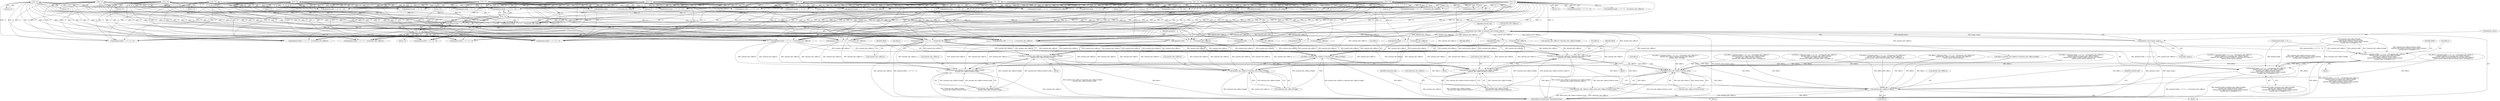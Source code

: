 digraph "0_ImageMagick_f595a1985233c399a05c0c37cc41de16a90dd025@pointer" {
"1001095" [label="(Call,(geometry.width == 0 ? 1.0 : -1.0)*annotate_info->affine.tx)"];
"1001103" [label="(Call,-1.0)"];
"1001515" [label="(Call,-1.0)"];
"1001458" [label="(Call,-1.0)"];
"1001281" [label="(Call,-1.0)"];
"1001239" [label="(Call,-1.0)"];
"1000798" [label="(Call,-1.0)"];
"1000740" [label="(Call,-1.0)"];
"1001394" [label="(Call,-1.0)"];
"1001332" [label="(Call,-1.0)"];
"1000901" [label="(Call,-1.0)"];
"1000850" [label="(Call,-1.0)"];
"1001030" [label="(Call,-1.0)"];
"1000961" [label="(Call,-1.0)"];
"1000582" [label="(Call,-1.0)"];
"1000401" [label="(Call,annotate_info->affine.tx=geometry_info.xi-image->page.x)"];
"1000407" [label="(Call,geometry_info.xi-image->page.x)"];
"1001090" [label="(Call,offset.x=(geometry.width == 0 ? 1.0 : -1.0)*annotate_info->affine.tx+\n          geometry.width+i*annotate_info->affine.ry*height-\n          annotate_info->affine.sx*metrics.width+\n          annotate_info->affine.ry*(metrics.ascent+metrics.descent-\n          (number_lines-1.0)*height)/2.0-1.0)"];
"1001775" [label="(Call,offset.x-draw_info->affine.ry*metrics.ascent)"];
"1001769" [label="(Call,undercolor_info->affine.tx=offset.x-draw_info->affine.ry*metrics.ascent)"];
"1001839" [label="(Call,annotate_info->affine.tx=offset.x)"];
"1001094" [label="(Call,(geometry.width == 0 ? 1.0 : -1.0)*annotate_info->affine.tx+\n          geometry.width+i*annotate_info->affine.ry*height-\n          annotate_info->affine.sx*metrics.width+\n          annotate_info->affine.ry*(metrics.ascent+metrics.descent-\n          (number_lines-1.0)*height)/2.0-1.0)"];
"1001569" [label="(Call,offset.x=annotate_info->affine.tx+i*annotate_info->affine.ry*height)"];
"1001573" [label="(Call,annotate_info->affine.tx+i*annotate_info->affine.ry*height)"];
"1001610" [label="(Call,offset.x=annotate_info->affine.tx+i*annotate_info->affine.ry*height-\n          annotate_info->affine.sx*metrics.width/2.0)"];
"1001614" [label="(Call,annotate_info->affine.tx+i*annotate_info->affine.ry*height-\n          annotate_info->affine.sx*metrics.width/2.0)"];
"1001675" [label="(Call,offset.x=annotate_info->affine.tx+i*annotate_info->affine.ry*height-\n          annotate_info->affine.sx*metrics.width)"];
"1001679" [label="(Call,annotate_info->affine.tx+i*annotate_info->affine.ry*height-\n          annotate_info->affine.sx*metrics.width)"];
"1001239" [label="(Call,-1.0)"];
"1000419" [label="(Identifier,annotate_info)"];
"1000490" [label="(Call,annotate_info->affine.tx+i*annotate_info->affine.ry*height)"];
"1001458" [label="(Call,-1.0)"];
"1001232" [label="(Call,(geometry.width == 0 ? -1.0 : 1.0)*annotate_info->affine.tx)"];
"1000401" [label="(Call,annotate_info->affine.tx=geometry_info.xi-image->page.x)"];
"1001094" [label="(Call,(geometry.width == 0 ? 1.0 : -1.0)*annotate_info->affine.tx+\n          geometry.width+i*annotate_info->affine.ry*height-\n          annotate_info->affine.sx*metrics.width+\n          annotate_info->affine.ry*(metrics.ascent+metrics.descent-\n          (number_lines-1.0)*height)/2.0-1.0)"];
"1000799" [label="(Literal,1.0)"];
"1001590" [label="(Identifier,offset)"];
"1001089" [label="(Block,)"];
"1001680" [label="(Call,annotate_info->affine.tx)"];
"1000532" [label="(Call,(geometry.width == 0 ? -1.0 : 1.0)*annotate_info->affine.tx)"];
"1001507" [label="(Call,(geometry.height == 0 ? 1.0 : -1.0)*annotate_info->affine.ty)"];
"1001162" [label="(Call,(geometry.height == 0 ? -1.0 : 1.0)*annotate_info->affine.ty)"];
"1001615" [label="(Call,annotate_info->affine.tx)"];
"1001451" [label="(Call,geometry.width == 0 ? 1.0 : -1.0)"];
"1000727" [label="(Call,offset.x=(geometry.width == 0 ? 1.0 : -1.0)*annotate_info->affine.tx+\n          geometry.width+i*annotate_info->affine.ry*height-\n          annotate_info->affine.sx*metrics.width+annotate_info->affine.ry*\n          (metrics.ascent+metrics.descent)-1.0)"];
"1000844" [label="(Call,geometry.width == 0 ? -1.0 : 1.0)"];
"1001569" [label="(Call,offset.x=annotate_info->affine.tx+i*annotate_info->affine.ry*height)"];
"1001770" [label="(Call,undercolor_info->affine.tx)"];
"1000901" [label="(Call,-1.0)"];
"1001570" [label="(Call,offset.x)"];
"1001274" [label="(Call,geometry.height == 0 ? 1.0 : -1.0)"];
"1000949" [label="(Call,offset.x=(geometry.width == 0 ? -1.0 : 1.0)*annotate_info->affine.tx+\n          geometry.width/2.0+i*annotate_info->affine.ry*height-\n          annotate_info->affine.sx*metrics.width/2.0+annotate_info->affine.ry*\n          (metrics.ascent+metrics.descent-(number_lines-1.0)*height)/2.0)"];
"1000486" [label="(Call,offset.x=annotate_info->affine.tx+i*annotate_info->affine.ry*height)"];
"1001610" [label="(Call,offset.x=annotate_info->affine.tx+i*annotate_info->affine.ry*height-\n          annotate_info->affine.sx*metrics.width/2.0)"];
"1000527" [label="(Call,offset.x=(geometry.width == 0 ? -1.0 : 1.0)*annotate_info->affine.tx+i*\n          annotate_info->affine.ry*height+annotate_info->affine.ry*\n          (metrics.ascent+metrics.descent))"];
"1001023" [label="(Call,(geometry.height == 0 ? -1.0 : 1.0)*annotate_info->affine.ty)"];
"1001675" [label="(Call,offset.x=annotate_info->affine.tx+i*annotate_info->affine.ry*height-\n          annotate_info->affine.sx*metrics.width)"];
"1001679" [label="(Call,annotate_info->affine.tx+i*annotate_info->affine.ry*height-\n          annotate_info->affine.sx*metrics.width)"];
"1001744" [label="(Block,)"];
"1000733" [label="(Call,geometry.width == 0 ? 1.0 : -1.0)"];
"1001515" [label="(Call,-1.0)"];
"1001450" [label="(Call,(geometry.width == 0 ? 1.0 : -1.0)*annotate_info->affine.tx)"];
"1000791" [label="(Call,(geometry.height == 0 ? -1.0 : 1.0)*annotate_info->affine.ty)"];
"1001840" [label="(Call,annotate_info->affine.tx)"];
"1001568" [label="(Block,)"];
"1000955" [label="(Call,geometry.width == 0 ? -1.0 : 1.0)"];
"1000678" [label="(Call,(geometry.height == 0 ? -1.0 : 1.0)*annotate_info->affine.ty)"];
"1001839" [label="(Call,annotate_info->affine.tx=offset.x)"];
"1000838" [label="(Call,offset.x=(geometry.width == 0 ? -1.0 : 1.0)*annotate_info->affine.tx+i*\n          annotate_info->affine.ry*height+annotate_info->affine.ry*\n          (metrics.ascent+metrics.descent-(number_lines-1.0)*height)/2.0)"];
"1001394" [label="(Call,-1.0)"];
"1001096" [label="(Call,geometry.width == 0 ? 1.0 : -1.0)"];
"1001769" [label="(Call,undercolor_info->affine.tx=offset.x-draw_info->affine.ry*metrics.ascent)"];
"1001024" [label="(Call,geometry.height == 0 ? -1.0 : 1.0)"];
"1001775" [label="(Call,offset.x-draw_info->affine.ry*metrics.ascent)"];
"1000408" [label="(Call,geometry_info.xi)"];
"1001620" [label="(Call,i*annotate_info->affine.ry*height-\n          annotate_info->affine.sx*metrics.width/2.0)"];
"1001031" [label="(Literal,1.0)"];
"1001090" [label="(Call,offset.x=(geometry.width == 0 ? 1.0 : -1.0)*annotate_info->affine.tx+\n          geometry.width+i*annotate_info->affine.ry*height-\n          annotate_info->affine.sx*metrics.width+\n          annotate_info->affine.ry*(metrics.ascent+metrics.descent-\n          (number_lines-1.0)*height)/2.0-1.0)"];
"1001573" [label="(Call,annotate_info->affine.tx+i*annotate_info->affine.ry*height)"];
"1000902" [label="(Literal,1.0)"];
"1001706" [label="(Identifier,offset)"];
"1000402" [label="(Call,annotate_info->affine.tx)"];
"1002025" [label="(MethodReturn,MagickExport MagickBooleanType)"];
"1001163" [label="(Call,geometry.height == 0 ? -1.0 : 1.0)"];
"1001674" [label="(Block,)"];
"1001097" [label="(Call,geometry.width == 0)"];
"1001320" [label="(Call,offset.x=(geometry.width == 0 ? -1.0 : 1.0)*annotate_info->affine.tx+\n          geometry.width/2.0+i*annotate_info->affine.ry*height-\n          annotate_info->affine.sx*metrics.width/2.0-\n          annotate_info->affine.ry*(number_lines-1.0)*height/2.0)"];
"1001114" [label="(Call,i*annotate_info->affine.ry*height-\n          annotate_info->affine.sx*metrics.width+\n          annotate_info->affine.ry*(metrics.ascent+metrics.descent-\n          (number_lines-1.0)*height)/2.0-1.0)"];
"1001611" [label="(Call,offset.x)"];
"1001387" [label="(Call,geometry.height == 0 ? 1.0 : -1.0)"];
"1001643" [label="(Identifier,offset)"];
"1001326" [label="(Call,geometry.width == 0 ? -1.0 : 1.0)"];
"1001103" [label="(Call,-1.0)"];
"1001459" [label="(Literal,1.0)"];
"1001676" [label="(Call,offset.x)"];
"1001333" [label="(Literal,1.0)"];
"1001325" [label="(Call,(geometry.width == 0 ? -1.0 : 1.0)*annotate_info->affine.tx)"];
"1000740" [label="(Call,-1.0)"];
"1001091" [label="(Call,offset.x)"];
"1001332" [label="(Call,-1.0)"];
"1001104" [label="(Literal,1.0)"];
"1000850" [label="(Call,-1.0)"];
"1000741" [label="(Literal,1.0)"];
"1001282" [label="(Literal,1.0)"];
"1000894" [label="(Call,(geometry.height == 0 ? -1.0 : 1.0)*annotate_info->affine.ty)"];
"1000617" [label="(Call,(geometry.width == 0 ? -1.0 : 1.0)*annotate_info->affine.tx)"];
"1000533" [label="(Call,geometry.width == 0 ? -1.0 : 1.0)"];
"1001779" [label="(Call,draw_info->affine.ry*metrics.ascent)"];
"1000583" [label="(Literal,1.0)"];
"1000895" [label="(Call,geometry.height == 0 ? -1.0 : 1.0)"];
"1000792" [label="(Call,geometry.height == 0 ? -1.0 : 1.0)"];
"1000798" [label="(Call,-1.0)"];
"1000612" [label="(Call,offset.x=(geometry.width == 0 ? -1.0 : 1.0)*annotate_info->affine.tx+\n          geometry.width/2.0+i*annotate_info->affine.ry*height-\n          annotate_info->affine.sx*metrics.width/2.0+annotate_info->affine.ry*\n          (metrics.ascent+metrics.descent))"];
"1001281" [label="(Call,-1.0)"];
"1001685" [label="(Call,i*annotate_info->affine.ry*height-\n          annotate_info->affine.sx*metrics.width)"];
"1001845" [label="(Call,offset.x)"];
"1001508" [label="(Call,geometry.height == 0 ? 1.0 : -1.0)"];
"1001273" [label="(Call,(geometry.height == 0 ? 1.0 : -1.0)*annotate_info->affine.ty)"];
"1001112" [label="(Identifier,geometry)"];
"1001574" [label="(Call,annotate_info->affine.tx)"];
"1001395" [label="(Literal,1.0)"];
"1001791" [label="(Identifier,undercolor_info)"];
"1000618" [label="(Call,geometry.width == 0 ? -1.0 : 1.0)"];
"1001776" [label="(Call,offset.x)"];
"1000732" [label="(Call,(geometry.width == 0 ? 1.0 : -1.0)*annotate_info->affine.tx)"];
"1001516" [label="(Literal,1.0)"];
"1001386" [label="(Call,(geometry.height == 0 ? 1.0 : -1.0)*annotate_info->affine.ty)"];
"1000961" [label="(Call,-1.0)"];
"1001851" [label="(Identifier,annotate_info)"];
"1001159" [label="(Identifier,offset)"];
"1000392" [label="(Block,)"];
"1000576" [label="(Call,geometry.height == 0 ? -1.0 : 1.0)"];
"1000851" [label="(Literal,1.0)"];
"1001445" [label="(Call,offset.x=(geometry.width == 0 ? 1.0 : -1.0)*annotate_info->affine.tx+\n          geometry.width+i*annotate_info->affine.ry*height-\n          annotate_info->affine.sx*metrics.width-\n          annotate_info->affine.ry*(number_lines-1.0)*height-1.0)"];
"1001110" [label="(Call,geometry.width+i*annotate_info->affine.ry*height-\n          annotate_info->affine.sx*metrics.width+\n          annotate_info->affine.ry*(metrics.ascent+metrics.descent-\n          (number_lines-1.0)*height)/2.0-1.0)"];
"1001614" [label="(Call,annotate_info->affine.tx+i*annotate_info->affine.ry*height-\n          annotate_info->affine.sx*metrics.width/2.0)"];
"1001233" [label="(Call,geometry.width == 0 ? -1.0 : 1.0)"];
"1000962" [label="(Literal,1.0)"];
"1000575" [label="(Call,(geometry.height == 0 ? -1.0 : 1.0)*annotate_info->affine.ty)"];
"1000407" [label="(Call,geometry_info.xi-image->page.x)"];
"1001105" [label="(Call,annotate_info->affine.tx)"];
"1001227" [label="(Call,offset.x=(geometry.width == 0 ? -1.0 : 1.0)*annotate_info->affine.tx+i*\n          annotate_info->affine.ry*height-annotate_info->affine.ry*\n          (number_lines-1.0)*height)"];
"1001579" [label="(Call,i*annotate_info->affine.ry*height)"];
"1000843" [label="(Call,(geometry.width == 0 ? -1.0 : 1.0)*annotate_info->affine.tx)"];
"1001030" [label="(Call,-1.0)"];
"1001095" [label="(Call,(geometry.width == 0 ? 1.0 : -1.0)*annotate_info->affine.tx)"];
"1001609" [label="(Block,)"];
"1001240" [label="(Literal,1.0)"];
"1000679" [label="(Call,geometry.height == 0 ? -1.0 : 1.0)"];
"1000954" [label="(Call,(geometry.width == 0 ? -1.0 : 1.0)*annotate_info->affine.tx)"];
"1000582" [label="(Call,-1.0)"];
"1000411" [label="(Call,image->page.x)"];
"1001095" -> "1001094"  [label="AST: "];
"1001095" -> "1001105"  [label="CFG: "];
"1001096" -> "1001095"  [label="AST: "];
"1001105" -> "1001095"  [label="AST: "];
"1001112" -> "1001095"  [label="CFG: "];
"1001095" -> "1002025"  [label="DDG: annotate_info->affine.tx"];
"1001095" -> "1002025"  [label="DDG: geometry.width == 0 ? 1.0 : -1.0"];
"1001095" -> "1001090"  [label="DDG: geometry.width == 0 ? 1.0 : -1.0"];
"1001095" -> "1001090"  [label="DDG: annotate_info->affine.tx"];
"1001095" -> "1001094"  [label="DDG: geometry.width == 0 ? 1.0 : -1.0"];
"1001095" -> "1001094"  [label="DDG: annotate_info->affine.tx"];
"1001103" -> "1001095"  [label="DDG: 1.0"];
"1001515" -> "1001095"  [label="DDG: 1.0"];
"1001458" -> "1001095"  [label="DDG: 1.0"];
"1001281" -> "1001095"  [label="DDG: 1.0"];
"1001239" -> "1001095"  [label="DDG: 1.0"];
"1000798" -> "1001095"  [label="DDG: 1.0"];
"1000740" -> "1001095"  [label="DDG: 1.0"];
"1001394" -> "1001095"  [label="DDG: 1.0"];
"1001332" -> "1001095"  [label="DDG: 1.0"];
"1000901" -> "1001095"  [label="DDG: 1.0"];
"1000850" -> "1001095"  [label="DDG: 1.0"];
"1001030" -> "1001095"  [label="DDG: 1.0"];
"1000961" -> "1001095"  [label="DDG: 1.0"];
"1000582" -> "1001095"  [label="DDG: 1.0"];
"1000401" -> "1001095"  [label="DDG: annotate_info->affine.tx"];
"1001095" -> "1001569"  [label="DDG: annotate_info->affine.tx"];
"1001095" -> "1001573"  [label="DDG: annotate_info->affine.tx"];
"1001095" -> "1001610"  [label="DDG: annotate_info->affine.tx"];
"1001095" -> "1001614"  [label="DDG: annotate_info->affine.tx"];
"1001095" -> "1001675"  [label="DDG: annotate_info->affine.tx"];
"1001095" -> "1001679"  [label="DDG: annotate_info->affine.tx"];
"1001103" -> "1001096"  [label="AST: "];
"1001103" -> "1001104"  [label="CFG: "];
"1001104" -> "1001103"  [label="AST: "];
"1001096" -> "1001103"  [label="CFG: "];
"1001103" -> "1000532"  [label="DDG: 1.0"];
"1001103" -> "1000533"  [label="DDG: 1.0"];
"1001103" -> "1000617"  [label="DDG: 1.0"];
"1001103" -> "1000618"  [label="DDG: 1.0"];
"1001103" -> "1000678"  [label="DDG: 1.0"];
"1001103" -> "1000679"  [label="DDG: 1.0"];
"1001103" -> "1001096"  [label="DDG: 1.0"];
"1001103" -> "1001162"  [label="DDG: 1.0"];
"1001103" -> "1001163"  [label="DDG: 1.0"];
"1001515" -> "1001508"  [label="AST: "];
"1001515" -> "1001516"  [label="CFG: "];
"1001516" -> "1001515"  [label="AST: "];
"1001508" -> "1001515"  [label="CFG: "];
"1001515" -> "1000532"  [label="DDG: 1.0"];
"1001515" -> "1000533"  [label="DDG: 1.0"];
"1001515" -> "1000617"  [label="DDG: 1.0"];
"1001515" -> "1000618"  [label="DDG: 1.0"];
"1001515" -> "1000678"  [label="DDG: 1.0"];
"1001515" -> "1000679"  [label="DDG: 1.0"];
"1001515" -> "1001096"  [label="DDG: 1.0"];
"1001515" -> "1001162"  [label="DDG: 1.0"];
"1001515" -> "1001163"  [label="DDG: 1.0"];
"1001515" -> "1001507"  [label="DDG: 1.0"];
"1001515" -> "1001508"  [label="DDG: 1.0"];
"1001458" -> "1001451"  [label="AST: "];
"1001458" -> "1001459"  [label="CFG: "];
"1001459" -> "1001458"  [label="AST: "];
"1001451" -> "1001458"  [label="CFG: "];
"1001458" -> "1000532"  [label="DDG: 1.0"];
"1001458" -> "1000533"  [label="DDG: 1.0"];
"1001458" -> "1000617"  [label="DDG: 1.0"];
"1001458" -> "1000618"  [label="DDG: 1.0"];
"1001458" -> "1000678"  [label="DDG: 1.0"];
"1001458" -> "1000679"  [label="DDG: 1.0"];
"1001458" -> "1001096"  [label="DDG: 1.0"];
"1001458" -> "1001162"  [label="DDG: 1.0"];
"1001458" -> "1001163"  [label="DDG: 1.0"];
"1001458" -> "1001450"  [label="DDG: 1.0"];
"1001458" -> "1001451"  [label="DDG: 1.0"];
"1001458" -> "1001507"  [label="DDG: 1.0"];
"1001458" -> "1001508"  [label="DDG: 1.0"];
"1001281" -> "1001274"  [label="AST: "];
"1001281" -> "1001282"  [label="CFG: "];
"1001282" -> "1001281"  [label="AST: "];
"1001274" -> "1001281"  [label="CFG: "];
"1001281" -> "1000532"  [label="DDG: 1.0"];
"1001281" -> "1000533"  [label="DDG: 1.0"];
"1001281" -> "1000617"  [label="DDG: 1.0"];
"1001281" -> "1000618"  [label="DDG: 1.0"];
"1001281" -> "1000678"  [label="DDG: 1.0"];
"1001281" -> "1000679"  [label="DDG: 1.0"];
"1001281" -> "1001096"  [label="DDG: 1.0"];
"1001281" -> "1001162"  [label="DDG: 1.0"];
"1001281" -> "1001163"  [label="DDG: 1.0"];
"1001281" -> "1001273"  [label="DDG: 1.0"];
"1001281" -> "1001274"  [label="DDG: 1.0"];
"1001281" -> "1001450"  [label="DDG: 1.0"];
"1001281" -> "1001451"  [label="DDG: 1.0"];
"1001281" -> "1001507"  [label="DDG: 1.0"];
"1001281" -> "1001508"  [label="DDG: 1.0"];
"1001239" -> "1001233"  [label="AST: "];
"1001239" -> "1001240"  [label="CFG: "];
"1001240" -> "1001239"  [label="AST: "];
"1001233" -> "1001239"  [label="CFG: "];
"1001239" -> "1000532"  [label="DDG: 1.0"];
"1001239" -> "1000533"  [label="DDG: 1.0"];
"1001239" -> "1000617"  [label="DDG: 1.0"];
"1001239" -> "1000618"  [label="DDG: 1.0"];
"1001239" -> "1000678"  [label="DDG: 1.0"];
"1001239" -> "1000679"  [label="DDG: 1.0"];
"1001239" -> "1001096"  [label="DDG: 1.0"];
"1001239" -> "1001162"  [label="DDG: 1.0"];
"1001239" -> "1001163"  [label="DDG: 1.0"];
"1001239" -> "1001232"  [label="DDG: 1.0"];
"1001239" -> "1001233"  [label="DDG: 1.0"];
"1001239" -> "1001273"  [label="DDG: 1.0"];
"1001239" -> "1001274"  [label="DDG: 1.0"];
"1001239" -> "1001450"  [label="DDG: 1.0"];
"1001239" -> "1001451"  [label="DDG: 1.0"];
"1001239" -> "1001507"  [label="DDG: 1.0"];
"1001239" -> "1001508"  [label="DDG: 1.0"];
"1000798" -> "1000792"  [label="AST: "];
"1000798" -> "1000799"  [label="CFG: "];
"1000799" -> "1000798"  [label="AST: "];
"1000792" -> "1000798"  [label="CFG: "];
"1000798" -> "1000532"  [label="DDG: 1.0"];
"1000798" -> "1000533"  [label="DDG: 1.0"];
"1000798" -> "1000617"  [label="DDG: 1.0"];
"1000798" -> "1000618"  [label="DDG: 1.0"];
"1000798" -> "1000678"  [label="DDG: 1.0"];
"1000798" -> "1000679"  [label="DDG: 1.0"];
"1000798" -> "1000791"  [label="DDG: 1.0"];
"1000798" -> "1000792"  [label="DDG: 1.0"];
"1000798" -> "1001096"  [label="DDG: 1.0"];
"1000798" -> "1001162"  [label="DDG: 1.0"];
"1000798" -> "1001163"  [label="DDG: 1.0"];
"1000798" -> "1001232"  [label="DDG: 1.0"];
"1000798" -> "1001233"  [label="DDG: 1.0"];
"1000798" -> "1001273"  [label="DDG: 1.0"];
"1000798" -> "1001274"  [label="DDG: 1.0"];
"1000798" -> "1001450"  [label="DDG: 1.0"];
"1000798" -> "1001451"  [label="DDG: 1.0"];
"1000798" -> "1001507"  [label="DDG: 1.0"];
"1000798" -> "1001508"  [label="DDG: 1.0"];
"1000740" -> "1000733"  [label="AST: "];
"1000740" -> "1000741"  [label="CFG: "];
"1000741" -> "1000740"  [label="AST: "];
"1000733" -> "1000740"  [label="CFG: "];
"1000740" -> "1000532"  [label="DDG: 1.0"];
"1000740" -> "1000533"  [label="DDG: 1.0"];
"1000740" -> "1000617"  [label="DDG: 1.0"];
"1000740" -> "1000618"  [label="DDG: 1.0"];
"1000740" -> "1000678"  [label="DDG: 1.0"];
"1000740" -> "1000679"  [label="DDG: 1.0"];
"1000740" -> "1000732"  [label="DDG: 1.0"];
"1000740" -> "1000733"  [label="DDG: 1.0"];
"1000740" -> "1000791"  [label="DDG: 1.0"];
"1000740" -> "1000792"  [label="DDG: 1.0"];
"1000740" -> "1001096"  [label="DDG: 1.0"];
"1000740" -> "1001162"  [label="DDG: 1.0"];
"1000740" -> "1001163"  [label="DDG: 1.0"];
"1000740" -> "1001232"  [label="DDG: 1.0"];
"1000740" -> "1001233"  [label="DDG: 1.0"];
"1000740" -> "1001273"  [label="DDG: 1.0"];
"1000740" -> "1001274"  [label="DDG: 1.0"];
"1000740" -> "1001450"  [label="DDG: 1.0"];
"1000740" -> "1001451"  [label="DDG: 1.0"];
"1000740" -> "1001507"  [label="DDG: 1.0"];
"1000740" -> "1001508"  [label="DDG: 1.0"];
"1001394" -> "1001387"  [label="AST: "];
"1001394" -> "1001395"  [label="CFG: "];
"1001395" -> "1001394"  [label="AST: "];
"1001387" -> "1001394"  [label="CFG: "];
"1001394" -> "1000532"  [label="DDG: 1.0"];
"1001394" -> "1000533"  [label="DDG: 1.0"];
"1001394" -> "1000617"  [label="DDG: 1.0"];
"1001394" -> "1000618"  [label="DDG: 1.0"];
"1001394" -> "1000678"  [label="DDG: 1.0"];
"1001394" -> "1000679"  [label="DDG: 1.0"];
"1001394" -> "1000732"  [label="DDG: 1.0"];
"1001394" -> "1000733"  [label="DDG: 1.0"];
"1001394" -> "1000791"  [label="DDG: 1.0"];
"1001394" -> "1000792"  [label="DDG: 1.0"];
"1001394" -> "1001096"  [label="DDG: 1.0"];
"1001394" -> "1001162"  [label="DDG: 1.0"];
"1001394" -> "1001163"  [label="DDG: 1.0"];
"1001394" -> "1001232"  [label="DDG: 1.0"];
"1001394" -> "1001233"  [label="DDG: 1.0"];
"1001394" -> "1001273"  [label="DDG: 1.0"];
"1001394" -> "1001274"  [label="DDG: 1.0"];
"1001394" -> "1001386"  [label="DDG: 1.0"];
"1001394" -> "1001387"  [label="DDG: 1.0"];
"1001394" -> "1001450"  [label="DDG: 1.0"];
"1001394" -> "1001451"  [label="DDG: 1.0"];
"1001394" -> "1001507"  [label="DDG: 1.0"];
"1001394" -> "1001508"  [label="DDG: 1.0"];
"1001332" -> "1001326"  [label="AST: "];
"1001332" -> "1001333"  [label="CFG: "];
"1001333" -> "1001332"  [label="AST: "];
"1001326" -> "1001332"  [label="CFG: "];
"1001332" -> "1000532"  [label="DDG: 1.0"];
"1001332" -> "1000533"  [label="DDG: 1.0"];
"1001332" -> "1000617"  [label="DDG: 1.0"];
"1001332" -> "1000618"  [label="DDG: 1.0"];
"1001332" -> "1000678"  [label="DDG: 1.0"];
"1001332" -> "1000679"  [label="DDG: 1.0"];
"1001332" -> "1000732"  [label="DDG: 1.0"];
"1001332" -> "1000733"  [label="DDG: 1.0"];
"1001332" -> "1000791"  [label="DDG: 1.0"];
"1001332" -> "1000792"  [label="DDG: 1.0"];
"1001332" -> "1001096"  [label="DDG: 1.0"];
"1001332" -> "1001162"  [label="DDG: 1.0"];
"1001332" -> "1001163"  [label="DDG: 1.0"];
"1001332" -> "1001232"  [label="DDG: 1.0"];
"1001332" -> "1001233"  [label="DDG: 1.0"];
"1001332" -> "1001273"  [label="DDG: 1.0"];
"1001332" -> "1001274"  [label="DDG: 1.0"];
"1001332" -> "1001325"  [label="DDG: 1.0"];
"1001332" -> "1001326"  [label="DDG: 1.0"];
"1001332" -> "1001386"  [label="DDG: 1.0"];
"1001332" -> "1001387"  [label="DDG: 1.0"];
"1001332" -> "1001450"  [label="DDG: 1.0"];
"1001332" -> "1001451"  [label="DDG: 1.0"];
"1001332" -> "1001507"  [label="DDG: 1.0"];
"1001332" -> "1001508"  [label="DDG: 1.0"];
"1000901" -> "1000895"  [label="AST: "];
"1000901" -> "1000902"  [label="CFG: "];
"1000902" -> "1000901"  [label="AST: "];
"1000895" -> "1000901"  [label="CFG: "];
"1000901" -> "1000532"  [label="DDG: 1.0"];
"1000901" -> "1000533"  [label="DDG: 1.0"];
"1000901" -> "1000617"  [label="DDG: 1.0"];
"1000901" -> "1000618"  [label="DDG: 1.0"];
"1000901" -> "1000678"  [label="DDG: 1.0"];
"1000901" -> "1000679"  [label="DDG: 1.0"];
"1000901" -> "1000732"  [label="DDG: 1.0"];
"1000901" -> "1000733"  [label="DDG: 1.0"];
"1000901" -> "1000791"  [label="DDG: 1.0"];
"1000901" -> "1000792"  [label="DDG: 1.0"];
"1000901" -> "1000894"  [label="DDG: 1.0"];
"1000901" -> "1000895"  [label="DDG: 1.0"];
"1000901" -> "1001096"  [label="DDG: 1.0"];
"1000901" -> "1001162"  [label="DDG: 1.0"];
"1000901" -> "1001163"  [label="DDG: 1.0"];
"1000901" -> "1001232"  [label="DDG: 1.0"];
"1000901" -> "1001233"  [label="DDG: 1.0"];
"1000901" -> "1001273"  [label="DDG: 1.0"];
"1000901" -> "1001274"  [label="DDG: 1.0"];
"1000901" -> "1001325"  [label="DDG: 1.0"];
"1000901" -> "1001326"  [label="DDG: 1.0"];
"1000901" -> "1001386"  [label="DDG: 1.0"];
"1000901" -> "1001387"  [label="DDG: 1.0"];
"1000901" -> "1001450"  [label="DDG: 1.0"];
"1000901" -> "1001451"  [label="DDG: 1.0"];
"1000901" -> "1001507"  [label="DDG: 1.0"];
"1000901" -> "1001508"  [label="DDG: 1.0"];
"1000850" -> "1000844"  [label="AST: "];
"1000850" -> "1000851"  [label="CFG: "];
"1000851" -> "1000850"  [label="AST: "];
"1000844" -> "1000850"  [label="CFG: "];
"1000850" -> "1000532"  [label="DDG: 1.0"];
"1000850" -> "1000533"  [label="DDG: 1.0"];
"1000850" -> "1000617"  [label="DDG: 1.0"];
"1000850" -> "1000618"  [label="DDG: 1.0"];
"1000850" -> "1000678"  [label="DDG: 1.0"];
"1000850" -> "1000679"  [label="DDG: 1.0"];
"1000850" -> "1000732"  [label="DDG: 1.0"];
"1000850" -> "1000733"  [label="DDG: 1.0"];
"1000850" -> "1000791"  [label="DDG: 1.0"];
"1000850" -> "1000792"  [label="DDG: 1.0"];
"1000850" -> "1000843"  [label="DDG: 1.0"];
"1000850" -> "1000844"  [label="DDG: 1.0"];
"1000850" -> "1000894"  [label="DDG: 1.0"];
"1000850" -> "1000895"  [label="DDG: 1.0"];
"1000850" -> "1001096"  [label="DDG: 1.0"];
"1000850" -> "1001162"  [label="DDG: 1.0"];
"1000850" -> "1001163"  [label="DDG: 1.0"];
"1000850" -> "1001232"  [label="DDG: 1.0"];
"1000850" -> "1001233"  [label="DDG: 1.0"];
"1000850" -> "1001273"  [label="DDG: 1.0"];
"1000850" -> "1001274"  [label="DDG: 1.0"];
"1000850" -> "1001325"  [label="DDG: 1.0"];
"1000850" -> "1001326"  [label="DDG: 1.0"];
"1000850" -> "1001386"  [label="DDG: 1.0"];
"1000850" -> "1001387"  [label="DDG: 1.0"];
"1000850" -> "1001450"  [label="DDG: 1.0"];
"1000850" -> "1001451"  [label="DDG: 1.0"];
"1000850" -> "1001507"  [label="DDG: 1.0"];
"1000850" -> "1001508"  [label="DDG: 1.0"];
"1001030" -> "1001024"  [label="AST: "];
"1001030" -> "1001031"  [label="CFG: "];
"1001031" -> "1001030"  [label="AST: "];
"1001024" -> "1001030"  [label="CFG: "];
"1001030" -> "1000532"  [label="DDG: 1.0"];
"1001030" -> "1000533"  [label="DDG: 1.0"];
"1001030" -> "1000617"  [label="DDG: 1.0"];
"1001030" -> "1000618"  [label="DDG: 1.0"];
"1001030" -> "1000678"  [label="DDG: 1.0"];
"1001030" -> "1000679"  [label="DDG: 1.0"];
"1001030" -> "1000732"  [label="DDG: 1.0"];
"1001030" -> "1000733"  [label="DDG: 1.0"];
"1001030" -> "1000791"  [label="DDG: 1.0"];
"1001030" -> "1000792"  [label="DDG: 1.0"];
"1001030" -> "1000843"  [label="DDG: 1.0"];
"1001030" -> "1000844"  [label="DDG: 1.0"];
"1001030" -> "1000894"  [label="DDG: 1.0"];
"1001030" -> "1000895"  [label="DDG: 1.0"];
"1001030" -> "1001023"  [label="DDG: 1.0"];
"1001030" -> "1001024"  [label="DDG: 1.0"];
"1001030" -> "1001096"  [label="DDG: 1.0"];
"1001030" -> "1001162"  [label="DDG: 1.0"];
"1001030" -> "1001163"  [label="DDG: 1.0"];
"1001030" -> "1001232"  [label="DDG: 1.0"];
"1001030" -> "1001233"  [label="DDG: 1.0"];
"1001030" -> "1001273"  [label="DDG: 1.0"];
"1001030" -> "1001274"  [label="DDG: 1.0"];
"1001030" -> "1001325"  [label="DDG: 1.0"];
"1001030" -> "1001326"  [label="DDG: 1.0"];
"1001030" -> "1001386"  [label="DDG: 1.0"];
"1001030" -> "1001387"  [label="DDG: 1.0"];
"1001030" -> "1001450"  [label="DDG: 1.0"];
"1001030" -> "1001451"  [label="DDG: 1.0"];
"1001030" -> "1001507"  [label="DDG: 1.0"];
"1001030" -> "1001508"  [label="DDG: 1.0"];
"1000961" -> "1000955"  [label="AST: "];
"1000961" -> "1000962"  [label="CFG: "];
"1000962" -> "1000961"  [label="AST: "];
"1000955" -> "1000961"  [label="CFG: "];
"1000961" -> "1000532"  [label="DDG: 1.0"];
"1000961" -> "1000533"  [label="DDG: 1.0"];
"1000961" -> "1000617"  [label="DDG: 1.0"];
"1000961" -> "1000618"  [label="DDG: 1.0"];
"1000961" -> "1000678"  [label="DDG: 1.0"];
"1000961" -> "1000679"  [label="DDG: 1.0"];
"1000961" -> "1000732"  [label="DDG: 1.0"];
"1000961" -> "1000733"  [label="DDG: 1.0"];
"1000961" -> "1000791"  [label="DDG: 1.0"];
"1000961" -> "1000792"  [label="DDG: 1.0"];
"1000961" -> "1000843"  [label="DDG: 1.0"];
"1000961" -> "1000844"  [label="DDG: 1.0"];
"1000961" -> "1000894"  [label="DDG: 1.0"];
"1000961" -> "1000895"  [label="DDG: 1.0"];
"1000961" -> "1000954"  [label="DDG: 1.0"];
"1000961" -> "1000955"  [label="DDG: 1.0"];
"1000961" -> "1001023"  [label="DDG: 1.0"];
"1000961" -> "1001024"  [label="DDG: 1.0"];
"1000961" -> "1001096"  [label="DDG: 1.0"];
"1000961" -> "1001162"  [label="DDG: 1.0"];
"1000961" -> "1001163"  [label="DDG: 1.0"];
"1000961" -> "1001232"  [label="DDG: 1.0"];
"1000961" -> "1001233"  [label="DDG: 1.0"];
"1000961" -> "1001273"  [label="DDG: 1.0"];
"1000961" -> "1001274"  [label="DDG: 1.0"];
"1000961" -> "1001325"  [label="DDG: 1.0"];
"1000961" -> "1001326"  [label="DDG: 1.0"];
"1000961" -> "1001386"  [label="DDG: 1.0"];
"1000961" -> "1001387"  [label="DDG: 1.0"];
"1000961" -> "1001450"  [label="DDG: 1.0"];
"1000961" -> "1001451"  [label="DDG: 1.0"];
"1000961" -> "1001507"  [label="DDG: 1.0"];
"1000961" -> "1001508"  [label="DDG: 1.0"];
"1000582" -> "1000576"  [label="AST: "];
"1000582" -> "1000583"  [label="CFG: "];
"1000583" -> "1000582"  [label="AST: "];
"1000576" -> "1000582"  [label="CFG: "];
"1000582" -> "1000532"  [label="DDG: 1.0"];
"1000582" -> "1000533"  [label="DDG: 1.0"];
"1000582" -> "1000575"  [label="DDG: 1.0"];
"1000582" -> "1000576"  [label="DDG: 1.0"];
"1000582" -> "1000617"  [label="DDG: 1.0"];
"1000582" -> "1000618"  [label="DDG: 1.0"];
"1000582" -> "1000678"  [label="DDG: 1.0"];
"1000582" -> "1000679"  [label="DDG: 1.0"];
"1000582" -> "1000732"  [label="DDG: 1.0"];
"1000582" -> "1000733"  [label="DDG: 1.0"];
"1000582" -> "1000791"  [label="DDG: 1.0"];
"1000582" -> "1000792"  [label="DDG: 1.0"];
"1000582" -> "1000843"  [label="DDG: 1.0"];
"1000582" -> "1000844"  [label="DDG: 1.0"];
"1000582" -> "1000894"  [label="DDG: 1.0"];
"1000582" -> "1000895"  [label="DDG: 1.0"];
"1000582" -> "1000954"  [label="DDG: 1.0"];
"1000582" -> "1000955"  [label="DDG: 1.0"];
"1000582" -> "1001023"  [label="DDG: 1.0"];
"1000582" -> "1001024"  [label="DDG: 1.0"];
"1000582" -> "1001096"  [label="DDG: 1.0"];
"1000582" -> "1001162"  [label="DDG: 1.0"];
"1000582" -> "1001163"  [label="DDG: 1.0"];
"1000582" -> "1001232"  [label="DDG: 1.0"];
"1000582" -> "1001233"  [label="DDG: 1.0"];
"1000582" -> "1001273"  [label="DDG: 1.0"];
"1000582" -> "1001274"  [label="DDG: 1.0"];
"1000582" -> "1001325"  [label="DDG: 1.0"];
"1000582" -> "1001326"  [label="DDG: 1.0"];
"1000582" -> "1001386"  [label="DDG: 1.0"];
"1000582" -> "1001387"  [label="DDG: 1.0"];
"1000582" -> "1001450"  [label="DDG: 1.0"];
"1000582" -> "1001451"  [label="DDG: 1.0"];
"1000582" -> "1001507"  [label="DDG: 1.0"];
"1000582" -> "1001508"  [label="DDG: 1.0"];
"1000401" -> "1000392"  [label="AST: "];
"1000401" -> "1000407"  [label="CFG: "];
"1000402" -> "1000401"  [label="AST: "];
"1000407" -> "1000401"  [label="AST: "];
"1000419" -> "1000401"  [label="CFG: "];
"1000401" -> "1002025"  [label="DDG: geometry_info.xi-image->page.x"];
"1000407" -> "1000401"  [label="DDG: geometry_info.xi"];
"1000407" -> "1000401"  [label="DDG: image->page.x"];
"1000401" -> "1000486"  [label="DDG: annotate_info->affine.tx"];
"1000401" -> "1000490"  [label="DDG: annotate_info->affine.tx"];
"1000401" -> "1000532"  [label="DDG: annotate_info->affine.tx"];
"1000401" -> "1000617"  [label="DDG: annotate_info->affine.tx"];
"1000401" -> "1000732"  [label="DDG: annotate_info->affine.tx"];
"1000401" -> "1000843"  [label="DDG: annotate_info->affine.tx"];
"1000401" -> "1000954"  [label="DDG: annotate_info->affine.tx"];
"1000401" -> "1001232"  [label="DDG: annotate_info->affine.tx"];
"1000401" -> "1001325"  [label="DDG: annotate_info->affine.tx"];
"1000401" -> "1001450"  [label="DDG: annotate_info->affine.tx"];
"1000401" -> "1001569"  [label="DDG: annotate_info->affine.tx"];
"1000401" -> "1001573"  [label="DDG: annotate_info->affine.tx"];
"1000401" -> "1001610"  [label="DDG: annotate_info->affine.tx"];
"1000401" -> "1001614"  [label="DDG: annotate_info->affine.tx"];
"1000401" -> "1001675"  [label="DDG: annotate_info->affine.tx"];
"1000401" -> "1001679"  [label="DDG: annotate_info->affine.tx"];
"1000407" -> "1000411"  [label="CFG: "];
"1000408" -> "1000407"  [label="AST: "];
"1000411" -> "1000407"  [label="AST: "];
"1000407" -> "1002025"  [label="DDG: image->page.x"];
"1000407" -> "1002025"  [label="DDG: geometry_info.xi"];
"1001090" -> "1001089"  [label="AST: "];
"1001090" -> "1001094"  [label="CFG: "];
"1001091" -> "1001090"  [label="AST: "];
"1001094" -> "1001090"  [label="AST: "];
"1001159" -> "1001090"  [label="CFG: "];
"1001090" -> "1002025"  [label="DDG: offset.x"];
"1001090" -> "1002025"  [label="DDG: (geometry.width == 0 ? 1.0 : -1.0)*annotate_info->affine.tx+\n          geometry.width+i*annotate_info->affine.ry*height-\n          annotate_info->affine.sx*metrics.width+\n          annotate_info->affine.ry*(metrics.ascent+metrics.descent-\n          (number_lines-1.0)*height)/2.0-1.0"];
"1001097" -> "1001090"  [label="DDG: geometry.width"];
"1001114" -> "1001090"  [label="DDG: i*annotate_info->affine.ry*height"];
"1001114" -> "1001090"  [label="DDG: annotate_info->affine.sx*metrics.width+\n          annotate_info->affine.ry*(metrics.ascent+metrics.descent-\n          (number_lines-1.0)*height)/2.0-1.0"];
"1001090" -> "1001775"  [label="DDG: offset.x"];
"1001090" -> "1001839"  [label="DDG: offset.x"];
"1001775" -> "1001769"  [label="AST: "];
"1001775" -> "1001779"  [label="CFG: "];
"1001776" -> "1001775"  [label="AST: "];
"1001779" -> "1001775"  [label="AST: "];
"1001769" -> "1001775"  [label="CFG: "];
"1001775" -> "1002025"  [label="DDG: draw_info->affine.ry*metrics.ascent"];
"1001775" -> "1001769"  [label="DDG: offset.x"];
"1001775" -> "1001769"  [label="DDG: draw_info->affine.ry*metrics.ascent"];
"1000612" -> "1001775"  [label="DDG: offset.x"];
"1000527" -> "1001775"  [label="DDG: offset.x"];
"1001610" -> "1001775"  [label="DDG: offset.x"];
"1001227" -> "1001775"  [label="DDG: offset.x"];
"1001445" -> "1001775"  [label="DDG: offset.x"];
"1000838" -> "1001775"  [label="DDG: offset.x"];
"1001569" -> "1001775"  [label="DDG: offset.x"];
"1000486" -> "1001775"  [label="DDG: offset.x"];
"1000949" -> "1001775"  [label="DDG: offset.x"];
"1001320" -> "1001775"  [label="DDG: offset.x"];
"1000727" -> "1001775"  [label="DDG: offset.x"];
"1001675" -> "1001775"  [label="DDG: offset.x"];
"1001779" -> "1001775"  [label="DDG: draw_info->affine.ry"];
"1001779" -> "1001775"  [label="DDG: metrics.ascent"];
"1001775" -> "1001839"  [label="DDG: offset.x"];
"1001769" -> "1001744"  [label="AST: "];
"1001770" -> "1001769"  [label="AST: "];
"1001791" -> "1001769"  [label="CFG: "];
"1001769" -> "1002025"  [label="DDG: undercolor_info->affine.tx"];
"1001769" -> "1002025"  [label="DDG: offset.x-draw_info->affine.ry*metrics.ascent"];
"1001839" -> "1000392"  [label="AST: "];
"1001839" -> "1001845"  [label="CFG: "];
"1001840" -> "1001839"  [label="AST: "];
"1001845" -> "1001839"  [label="AST: "];
"1001851" -> "1001839"  [label="CFG: "];
"1001839" -> "1002025"  [label="DDG: offset.x"];
"1001839" -> "1002025"  [label="DDG: annotate_info->affine.tx"];
"1000612" -> "1001839"  [label="DDG: offset.x"];
"1000527" -> "1001839"  [label="DDG: offset.x"];
"1001610" -> "1001839"  [label="DDG: offset.x"];
"1001227" -> "1001839"  [label="DDG: offset.x"];
"1001445" -> "1001839"  [label="DDG: offset.x"];
"1000838" -> "1001839"  [label="DDG: offset.x"];
"1001569" -> "1001839"  [label="DDG: offset.x"];
"1000486" -> "1001839"  [label="DDG: offset.x"];
"1000949" -> "1001839"  [label="DDG: offset.x"];
"1001320" -> "1001839"  [label="DDG: offset.x"];
"1000727" -> "1001839"  [label="DDG: offset.x"];
"1001675" -> "1001839"  [label="DDG: offset.x"];
"1001094" -> "1001110"  [label="CFG: "];
"1001110" -> "1001094"  [label="AST: "];
"1001094" -> "1002025"  [label="DDG: geometry.width+i*annotate_info->affine.ry*height-\n          annotate_info->affine.sx*metrics.width+\n          annotate_info->affine.ry*(metrics.ascent+metrics.descent-\n          (number_lines-1.0)*height)/2.0-1.0"];
"1001094" -> "1002025"  [label="DDG: (geometry.width == 0 ? 1.0 : -1.0)*annotate_info->affine.tx"];
"1001097" -> "1001094"  [label="DDG: geometry.width"];
"1001114" -> "1001094"  [label="DDG: i*annotate_info->affine.ry*height"];
"1001114" -> "1001094"  [label="DDG: annotate_info->affine.sx*metrics.width+\n          annotate_info->affine.ry*(metrics.ascent+metrics.descent-\n          (number_lines-1.0)*height)/2.0-1.0"];
"1001569" -> "1001568"  [label="AST: "];
"1001569" -> "1001573"  [label="CFG: "];
"1001570" -> "1001569"  [label="AST: "];
"1001573" -> "1001569"  [label="AST: "];
"1001590" -> "1001569"  [label="CFG: "];
"1001569" -> "1002025"  [label="DDG: annotate_info->affine.tx+i*annotate_info->affine.ry*height"];
"1001569" -> "1002025"  [label="DDG: offset.x"];
"1000732" -> "1001569"  [label="DDG: annotate_info->affine.tx"];
"1001450" -> "1001569"  [label="DDG: annotate_info->affine.tx"];
"1000617" -> "1001569"  [label="DDG: annotate_info->affine.tx"];
"1000532" -> "1001569"  [label="DDG: annotate_info->affine.tx"];
"1001232" -> "1001569"  [label="DDG: annotate_info->affine.tx"];
"1000954" -> "1001569"  [label="DDG: annotate_info->affine.tx"];
"1000843" -> "1001569"  [label="DDG: annotate_info->affine.tx"];
"1001325" -> "1001569"  [label="DDG: annotate_info->affine.tx"];
"1001579" -> "1001569"  [label="DDG: i"];
"1001579" -> "1001569"  [label="DDG: annotate_info->affine.ry*height"];
"1001573" -> "1001579"  [label="CFG: "];
"1001574" -> "1001573"  [label="AST: "];
"1001579" -> "1001573"  [label="AST: "];
"1001573" -> "1002025"  [label="DDG: annotate_info->affine.tx"];
"1001573" -> "1002025"  [label="DDG: i*annotate_info->affine.ry*height"];
"1000732" -> "1001573"  [label="DDG: annotate_info->affine.tx"];
"1001450" -> "1001573"  [label="DDG: annotate_info->affine.tx"];
"1000617" -> "1001573"  [label="DDG: annotate_info->affine.tx"];
"1000532" -> "1001573"  [label="DDG: annotate_info->affine.tx"];
"1001232" -> "1001573"  [label="DDG: annotate_info->affine.tx"];
"1000954" -> "1001573"  [label="DDG: annotate_info->affine.tx"];
"1000843" -> "1001573"  [label="DDG: annotate_info->affine.tx"];
"1001325" -> "1001573"  [label="DDG: annotate_info->affine.tx"];
"1001579" -> "1001573"  [label="DDG: i"];
"1001579" -> "1001573"  [label="DDG: annotate_info->affine.ry*height"];
"1001610" -> "1001609"  [label="AST: "];
"1001610" -> "1001614"  [label="CFG: "];
"1001611" -> "1001610"  [label="AST: "];
"1001614" -> "1001610"  [label="AST: "];
"1001643" -> "1001610"  [label="CFG: "];
"1001610" -> "1002025"  [label="DDG: offset.x"];
"1001610" -> "1002025"  [label="DDG: annotate_info->affine.tx+i*annotate_info->affine.ry*height-\n          annotate_info->affine.sx*metrics.width/2.0"];
"1000732" -> "1001610"  [label="DDG: annotate_info->affine.tx"];
"1001450" -> "1001610"  [label="DDG: annotate_info->affine.tx"];
"1000617" -> "1001610"  [label="DDG: annotate_info->affine.tx"];
"1000532" -> "1001610"  [label="DDG: annotate_info->affine.tx"];
"1001232" -> "1001610"  [label="DDG: annotate_info->affine.tx"];
"1000954" -> "1001610"  [label="DDG: annotate_info->affine.tx"];
"1000843" -> "1001610"  [label="DDG: annotate_info->affine.tx"];
"1001325" -> "1001610"  [label="DDG: annotate_info->affine.tx"];
"1001620" -> "1001610"  [label="DDG: i*annotate_info->affine.ry*height"];
"1001620" -> "1001610"  [label="DDG: annotate_info->affine.sx*metrics.width/2.0"];
"1001614" -> "1001620"  [label="CFG: "];
"1001615" -> "1001614"  [label="AST: "];
"1001620" -> "1001614"  [label="AST: "];
"1001614" -> "1002025"  [label="DDG: annotate_info->affine.tx"];
"1001614" -> "1002025"  [label="DDG: i*annotate_info->affine.ry*height-\n          annotate_info->affine.sx*metrics.width/2.0"];
"1000732" -> "1001614"  [label="DDG: annotate_info->affine.tx"];
"1001450" -> "1001614"  [label="DDG: annotate_info->affine.tx"];
"1000617" -> "1001614"  [label="DDG: annotate_info->affine.tx"];
"1000532" -> "1001614"  [label="DDG: annotate_info->affine.tx"];
"1001232" -> "1001614"  [label="DDG: annotate_info->affine.tx"];
"1000954" -> "1001614"  [label="DDG: annotate_info->affine.tx"];
"1000843" -> "1001614"  [label="DDG: annotate_info->affine.tx"];
"1001325" -> "1001614"  [label="DDG: annotate_info->affine.tx"];
"1001620" -> "1001614"  [label="DDG: i*annotate_info->affine.ry*height"];
"1001620" -> "1001614"  [label="DDG: annotate_info->affine.sx*metrics.width/2.0"];
"1001675" -> "1001674"  [label="AST: "];
"1001675" -> "1001679"  [label="CFG: "];
"1001676" -> "1001675"  [label="AST: "];
"1001679" -> "1001675"  [label="AST: "];
"1001706" -> "1001675"  [label="CFG: "];
"1001675" -> "1002025"  [label="DDG: annotate_info->affine.tx+i*annotate_info->affine.ry*height-\n          annotate_info->affine.sx*metrics.width"];
"1001675" -> "1002025"  [label="DDG: offset.x"];
"1000732" -> "1001675"  [label="DDG: annotate_info->affine.tx"];
"1001450" -> "1001675"  [label="DDG: annotate_info->affine.tx"];
"1000617" -> "1001675"  [label="DDG: annotate_info->affine.tx"];
"1000532" -> "1001675"  [label="DDG: annotate_info->affine.tx"];
"1001232" -> "1001675"  [label="DDG: annotate_info->affine.tx"];
"1000954" -> "1001675"  [label="DDG: annotate_info->affine.tx"];
"1000843" -> "1001675"  [label="DDG: annotate_info->affine.tx"];
"1001325" -> "1001675"  [label="DDG: annotate_info->affine.tx"];
"1001685" -> "1001675"  [label="DDG: i*annotate_info->affine.ry*height"];
"1001685" -> "1001675"  [label="DDG: annotate_info->affine.sx*metrics.width"];
"1001679" -> "1001685"  [label="CFG: "];
"1001680" -> "1001679"  [label="AST: "];
"1001685" -> "1001679"  [label="AST: "];
"1001679" -> "1002025"  [label="DDG: i*annotate_info->affine.ry*height-\n          annotate_info->affine.sx*metrics.width"];
"1001679" -> "1002025"  [label="DDG: annotate_info->affine.tx"];
"1000732" -> "1001679"  [label="DDG: annotate_info->affine.tx"];
"1001450" -> "1001679"  [label="DDG: annotate_info->affine.tx"];
"1000617" -> "1001679"  [label="DDG: annotate_info->affine.tx"];
"1000532" -> "1001679"  [label="DDG: annotate_info->affine.tx"];
"1001232" -> "1001679"  [label="DDG: annotate_info->affine.tx"];
"1000954" -> "1001679"  [label="DDG: annotate_info->affine.tx"];
"1000843" -> "1001679"  [label="DDG: annotate_info->affine.tx"];
"1001325" -> "1001679"  [label="DDG: annotate_info->affine.tx"];
"1001685" -> "1001679"  [label="DDG: i*annotate_info->affine.ry*height"];
"1001685" -> "1001679"  [label="DDG: annotate_info->affine.sx*metrics.width"];
}
